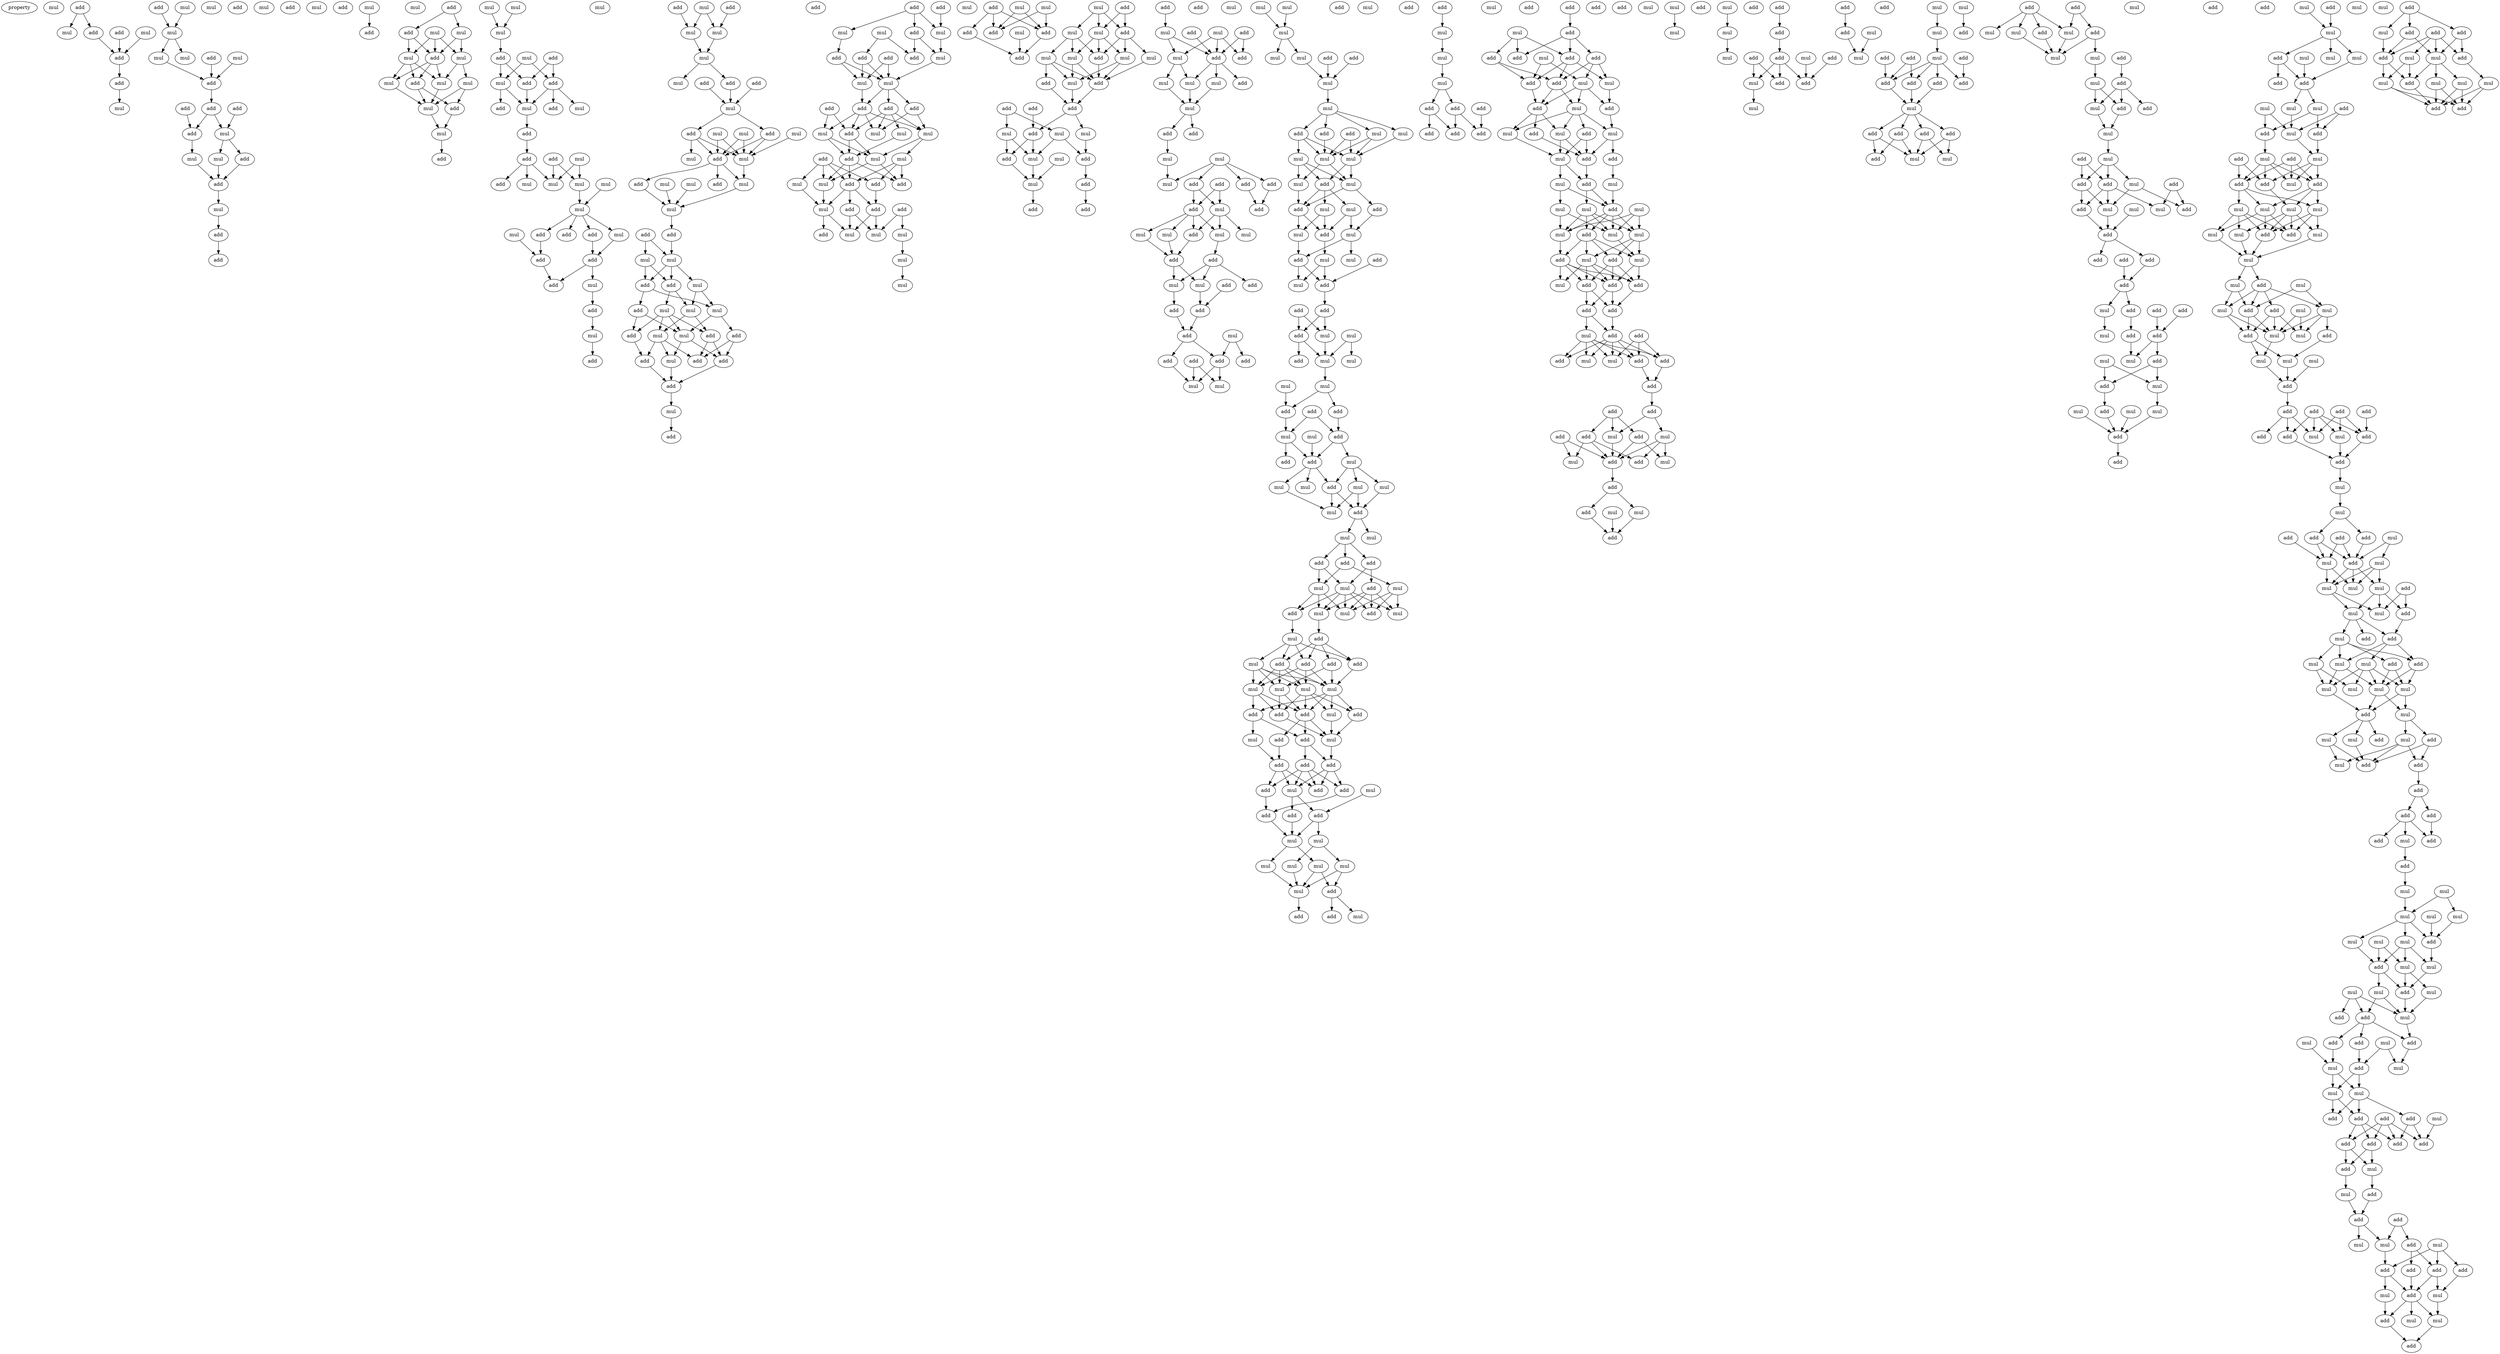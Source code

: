 digraph {
    node [fontcolor=black]
    property [mul=2,lf=1.6]
    0 [ label = mul ];
    1 [ label = add ];
    2 [ label = add ];
    3 [ label = mul ];
    4 [ label = mul ];
    5 [ label = add ];
    6 [ label = add ];
    7 [ label = add ];
    8 [ label = add ];
    9 [ label = mul ];
    10 [ label = mul ];
    11 [ label = add ];
    12 [ label = mul ];
    13 [ label = mul ];
    14 [ label = mul ];
    15 [ label = mul ];
    16 [ label = mul ];
    17 [ label = add ];
    18 [ label = mul ];
    19 [ label = add ];
    20 [ label = add ];
    21 [ label = add ];
    22 [ label = add ];
    23 [ label = add ];
    24 [ label = mul ];
    25 [ label = add ];
    26 [ label = mul ];
    27 [ label = mul ];
    28 [ label = add ];
    29 [ label = mul ];
    30 [ label = add ];
    31 [ label = add ];
    32 [ label = mul ];
    33 [ label = add ];
    34 [ label = mul ];
    35 [ label = add ];
    36 [ label = mul ];
    37 [ label = add ];
    38 [ label = add ];
    39 [ label = mul ];
    40 [ label = mul ];
    41 [ label = add ];
    42 [ label = add ];
    43 [ label = mul ];
    44 [ label = mul ];
    45 [ label = mul ];
    46 [ label = mul ];
    47 [ label = add ];
    48 [ label = mul ];
    49 [ label = add ];
    50 [ label = mul ];
    51 [ label = mul ];
    52 [ label = mul ];
    53 [ label = mul ];
    54 [ label = add ];
    55 [ label = mul ];
    56 [ label = mul ];
    57 [ label = mul ];
    58 [ label = add ];
    59 [ label = add ];
    60 [ label = add ];
    61 [ label = mul ];
    62 [ label = add ];
    63 [ label = add ];
    64 [ label = mul ];
    65 [ label = add ];
    66 [ label = mul ];
    67 [ label = add ];
    68 [ label = mul ];
    69 [ label = add ];
    70 [ label = add ];
    71 [ label = mul ];
    72 [ label = add ];
    73 [ label = mul ];
    74 [ label = mul ];
    75 [ label = mul ];
    76 [ label = mul ];
    77 [ label = mul ];
    78 [ label = add ];
    79 [ label = add ];
    80 [ label = mul ];
    81 [ label = add ];
    82 [ label = add ];
    83 [ label = add ];
    84 [ label = mul ];
    85 [ label = add ];
    86 [ label = add ];
    87 [ label = mul ];
    88 [ label = add ];
    89 [ label = mul ];
    90 [ label = add ];
    91 [ label = add ];
    92 [ label = mul ];
    93 [ label = mul ];
    94 [ label = add ];
    95 [ label = mul ];
    96 [ label = mul ];
    97 [ label = add ];
    98 [ label = add ];
    99 [ label = add ];
    100 [ label = mul ];
    101 [ label = mul ];
    102 [ label = add ];
    103 [ label = add ];
    104 [ label = mul ];
    105 [ label = mul ];
    106 [ label = mul ];
    107 [ label = add ];
    108 [ label = mul ];
    109 [ label = mul ];
    110 [ label = mul ];
    111 [ label = mul ];
    112 [ label = add ];
    113 [ label = add ];
    114 [ label = mul ];
    115 [ label = add ];
    116 [ label = add ];
    117 [ label = mul ];
    118 [ label = mul ];
    119 [ label = add ];
    120 [ label = add ];
    121 [ label = mul ];
    122 [ label = mul ];
    123 [ label = mul ];
    124 [ label = add ];
    125 [ label = mul ];
    126 [ label = add ];
    127 [ label = add ];
    128 [ label = mul ];
    129 [ label = mul ];
    130 [ label = add ];
    131 [ label = add ];
    132 [ label = add ];
    133 [ label = mul ];
    134 [ label = add ];
    135 [ label = add ];
    136 [ label = mul ];
    137 [ label = add ];
    138 [ label = add ];
    139 [ label = add ];
    140 [ label = mul ];
    141 [ label = add ];
    142 [ label = mul ];
    143 [ label = mul ];
    144 [ label = add ];
    145 [ label = add ];
    146 [ label = add ];
    147 [ label = add ];
    148 [ label = mul ];
    149 [ label = mul ];
    150 [ label = mul ];
    151 [ label = add ];
    152 [ label = add ];
    153 [ label = add ];
    154 [ label = add ];
    155 [ label = mul ];
    156 [ label = add ];
    157 [ label = mul ];
    158 [ label = mul ];
    159 [ label = mul ];
    160 [ label = add ];
    161 [ label = mul ];
    162 [ label = add ];
    163 [ label = mul ];
    164 [ label = add ];
    165 [ label = add ];
    166 [ label = add ];
    167 [ label = mul ];
    168 [ label = mul ];
    169 [ label = add ];
    170 [ label = mul ];
    171 [ label = add ];
    172 [ label = add ];
    173 [ label = add ];
    174 [ label = mul ];
    175 [ label = mul ];
    176 [ label = mul ];
    177 [ label = mul ];
    178 [ label = mul ];
    179 [ label = mul ];
    180 [ label = mul ];
    181 [ label = mul ];
    182 [ label = add ];
    183 [ label = add ];
    184 [ label = add ];
    185 [ label = add ];
    186 [ label = mul ];
    187 [ label = add ];
    188 [ label = add ];
    189 [ label = mul ];
    190 [ label = mul ];
    191 [ label = mul ];
    192 [ label = add ];
    193 [ label = add ];
    194 [ label = mul ];
    195 [ label = mul ];
    196 [ label = mul ];
    197 [ label = mul ];
    198 [ label = add ];
    199 [ label = add ];
    200 [ label = mul ];
    201 [ label = add ];
    202 [ label = add ];
    203 [ label = add ];
    204 [ label = mul ];
    205 [ label = mul ];
    206 [ label = add ];
    207 [ label = mul ];
    208 [ label = add ];
    209 [ label = mul ];
    210 [ label = add ];
    211 [ label = mul ];
    212 [ label = mul ];
    213 [ label = add ];
    214 [ label = add ];
    215 [ label = add ];
    216 [ label = add ];
    217 [ label = add ];
    218 [ label = add ];
    219 [ label = mul ];
    220 [ label = mul ];
    221 [ label = add ];
    222 [ label = mul ];
    223 [ label = add ];
    224 [ label = mul ];
    225 [ label = mul ];
    226 [ label = mul ];
    227 [ label = add ];
    228 [ label = mul ];
    229 [ label = add ];
    230 [ label = add ];
    231 [ label = mul ];
    232 [ label = mul ];
    233 [ label = add ];
    234 [ label = mul ];
    235 [ label = add ];
    236 [ label = add ];
    237 [ label = add ];
    238 [ label = add ];
    239 [ label = add ];
    240 [ label = mul ];
    241 [ label = mul ];
    242 [ label = mul ];
    243 [ label = mul ];
    244 [ label = mul ];
    245 [ label = add ];
    246 [ label = add ];
    247 [ label = add ];
    248 [ label = mul ];
    249 [ label = add ];
    250 [ label = mul ];
    251 [ label = add ];
    252 [ label = add ];
    253 [ label = add ];
    254 [ label = add ];
    255 [ label = add ];
    256 [ label = mul ];
    257 [ label = add ];
    258 [ label = add ];
    259 [ label = mul ];
    260 [ label = add ];
    261 [ label = add ];
    262 [ label = mul ];
    263 [ label = mul ];
    264 [ label = mul ];
    265 [ label = mul ];
    266 [ label = mul ];
    267 [ label = add ];
    268 [ label = add ];
    269 [ label = mul ];
    270 [ label = mul ];
    271 [ label = mul ];
    272 [ label = mul ];
    273 [ label = add ];
    274 [ label = mul ];
    275 [ label = add ];
    276 [ label = add ];
    277 [ label = mul ];
    278 [ label = add ];
    279 [ label = mul ];
    280 [ label = mul ];
    281 [ label = mul ];
    282 [ label = mul ];
    283 [ label = add ];
    284 [ label = mul ];
    285 [ label = add ];
    286 [ label = add ];
    287 [ label = mul ];
    288 [ label = mul ];
    289 [ label = mul ];
    290 [ label = mul ];
    291 [ label = add ];
    292 [ label = mul ];
    293 [ label = mul ];
    294 [ label = add ];
    295 [ label = add ];
    296 [ label = mul ];
    297 [ label = add ];
    298 [ label = add ];
    299 [ label = add ];
    300 [ label = mul ];
    301 [ label = mul ];
    302 [ label = add ];
    303 [ label = mul ];
    304 [ label = mul ];
    305 [ label = mul ];
    306 [ label = add ];
    307 [ label = mul ];
    308 [ label = mul ];
    309 [ label = add ];
    310 [ label = add ];
    311 [ label = add ];
    312 [ label = mul ];
    313 [ label = add ];
    314 [ label = mul ];
    315 [ label = add ];
    316 [ label = add ];
    317 [ label = mul ];
    318 [ label = mul ];
    319 [ label = mul ];
    320 [ label = mul ];
    321 [ label = add ];
    322 [ label = mul ];
    323 [ label = mul ];
    324 [ label = add ];
    325 [ label = mul ];
    326 [ label = mul ];
    327 [ label = add ];
    328 [ label = add ];
    329 [ label = add ];
    330 [ label = mul ];
    331 [ label = mul ];
    332 [ label = add ];
    333 [ label = mul ];
    334 [ label = add ];
    335 [ label = mul ];
    336 [ label = mul ];
    337 [ label = mul ];
    338 [ label = add ];
    339 [ label = add ];
    340 [ label = mul ];
    341 [ label = add ];
    342 [ label = add ];
    343 [ label = mul ];
    344 [ label = add ];
    345 [ label = add ];
    346 [ label = mul ];
    347 [ label = mul ];
    348 [ label = mul ];
    349 [ label = mul ];
    350 [ label = add ];
    351 [ label = add ];
    352 [ label = add ];
    353 [ label = mul ];
    354 [ label = add ];
    355 [ label = add ];
    356 [ label = add ];
    357 [ label = mul ];
    358 [ label = mul ];
    359 [ label = add ];
    360 [ label = add ];
    361 [ label = add ];
    362 [ label = mul ];
    363 [ label = add ];
    364 [ label = mul ];
    365 [ label = add ];
    366 [ label = add ];
    367 [ label = add ];
    368 [ label = add ];
    369 [ label = add ];
    370 [ label = mul ];
    371 [ label = mul ];
    372 [ label = mul ];
    373 [ label = mul ];
    374 [ label = add ];
    375 [ label = mul ];
    376 [ label = mul ];
    377 [ label = mul ];
    378 [ label = add ];
    379 [ label = add ];
    380 [ label = add ];
    381 [ label = mul ];
    382 [ label = add ];
    383 [ label = mul ];
    384 [ label = mul ];
    385 [ label = add ];
    386 [ label = mul ];
    387 [ label = mul ];
    388 [ label = add ];
    389 [ label = add ];
    390 [ label = add ];
    391 [ label = add ];
    392 [ label = add ];
    393 [ label = add ];
    394 [ label = add ];
    395 [ label = mul ];
    396 [ label = add ];
    397 [ label = mul ];
    398 [ label = add ];
    399 [ label = add ];
    400 [ label = add ];
    401 [ label = add ];
    402 [ label = mul ];
    403 [ label = add ];
    404 [ label = add ];
    405 [ label = mul ];
    406 [ label = add ];
    407 [ label = add ];
    408 [ label = mul ];
    409 [ label = add ];
    410 [ label = mul ];
    411 [ label = mul ];
    412 [ label = mul ];
    413 [ label = add ];
    414 [ label = mul ];
    415 [ label = add ];
    416 [ label = add ];
    417 [ label = add ];
    418 [ label = mul ];
    419 [ label = mul ];
    420 [ label = mul ];
    421 [ label = mul ];
    422 [ label = mul ];
    423 [ label = add ];
    424 [ label = mul ];
    425 [ label = mul ];
    426 [ label = add ];
    427 [ label = mul ];
    428 [ label = add ];
    429 [ label = mul ];
    430 [ label = add ];
    431 [ label = mul ];
    432 [ label = add ];
    433 [ label = mul ];
    434 [ label = add ];
    435 [ label = add ];
    436 [ label = add ];
    437 [ label = add ];
    438 [ label = mul ];
    439 [ label = add ];
    440 [ label = add ];
    441 [ label = add ];
    442 [ label = add ];
    443 [ label = add ];
    444 [ label = mul ];
    445 [ label = mul ];
    446 [ label = add ];
    447 [ label = add ];
    448 [ label = add ];
    449 [ label = add ];
    450 [ label = add ];
    451 [ label = mul ];
    452 [ label = mul ];
    453 [ label = add ];
    454 [ label = add ];
    455 [ label = mul ];
    456 [ label = add ];
    457 [ label = mul ];
    458 [ label = add ];
    459 [ label = add ];
    460 [ label = add ];
    461 [ label = add ];
    462 [ label = mul ];
    463 [ label = mul ];
    464 [ label = mul ];
    465 [ label = add ];
    466 [ label = mul ];
    467 [ label = add ];
    468 [ label = mul ];
    469 [ label = mul ];
    470 [ label = mul ];
    471 [ label = add ];
    472 [ label = add ];
    473 [ label = mul ];
    474 [ label = add ];
    475 [ label = mul ];
    476 [ label = add ];
    477 [ label = add ];
    478 [ label = add ];
    479 [ label = add ];
    480 [ label = add ];
    481 [ label = mul ];
    482 [ label = mul ];
    483 [ label = add ];
    484 [ label = add ];
    485 [ label = mul ];
    486 [ label = add ];
    487 [ label = mul ];
    488 [ label = mul ];
    489 [ label = mul ];
    490 [ label = add ];
    491 [ label = mul ];
    492 [ label = add ];
    493 [ label = add ];
    494 [ label = add ];
    495 [ label = add ];
    496 [ label = add ];
    497 [ label = add ];
    498 [ label = mul ];
    499 [ label = add ];
    500 [ label = add ];
    501 [ label = add ];
    502 [ label = add ];
    503 [ label = add ];
    504 [ label = mul ];
    505 [ label = mul ];
    506 [ label = mul ];
    507 [ label = add ];
    508 [ label = add ];
    509 [ label = mul ];
    510 [ label = add ];
    511 [ label = mul ];
    512 [ label = add ];
    513 [ label = mul ];
    514 [ label = add ];
    515 [ label = mul ];
    516 [ label = mul ];
    517 [ label = add ];
    518 [ label = mul ];
    519 [ label = mul ];
    520 [ label = add ];
    521 [ label = mul ];
    522 [ label = add ];
    523 [ label = add ];
    524 [ label = add ];
    525 [ label = mul ];
    526 [ label = add ];
    527 [ label = mul ];
    528 [ label = add ];
    529 [ label = mul ];
    530 [ label = add ];
    531 [ label = add ];
    532 [ label = mul ];
    533 [ label = mul ];
    534 [ label = add ];
    535 [ label = add ];
    536 [ label = mul ];
    537 [ label = add ];
    538 [ label = add ];
    539 [ label = add ];
    540 [ label = add ];
    541 [ label = add ];
    542 [ label = add ];
    543 [ label = add ];
    544 [ label = mul ];
    545 [ label = add ];
    546 [ label = add ];
    547 [ label = add ];
    548 [ label = mul ];
    549 [ label = mul ];
    550 [ label = add ];
    551 [ label = mul ];
    552 [ label = add ];
    553 [ label = mul ];
    554 [ label = mul ];
    555 [ label = add ];
    556 [ label = mul ];
    557 [ label = mul ];
    558 [ label = add ];
    559 [ label = add ];
    560 [ label = add ];
    561 [ label = mul ];
    562 [ label = add ];
    563 [ label = mul ];
    564 [ label = mul ];
    565 [ label = mul ];
    566 [ label = mul ];
    567 [ label = add ];
    568 [ label = add ];
    569 [ label = add ];
    570 [ label = mul ];
    571 [ label = mul ];
    572 [ label = add ];
    573 [ label = mul ];
    574 [ label = add ];
    575 [ label = mul ];
    576 [ label = add ];
    577 [ label = mul ];
    578 [ label = add ];
    579 [ label = mul ];
    580 [ label = add ];
    581 [ label = add ];
    582 [ label = add ];
    583 [ label = mul ];
    584 [ label = add ];
    585 [ label = mul ];
    586 [ label = mul ];
    587 [ label = mul ];
    588 [ label = mul ];
    589 [ label = mul ];
    590 [ label = add ];
    591 [ label = add ];
    592 [ label = mul ];
    593 [ label = mul ];
    594 [ label = mul ];
    595 [ label = mul ];
    596 [ label = mul ];
    597 [ label = add ];
    598 [ label = mul ];
    599 [ label = add ];
    600 [ label = mul ];
    601 [ label = add ];
    602 [ label = mul ];
    603 [ label = add ];
    604 [ label = add ];
    605 [ label = mul ];
    606 [ label = mul ];
    607 [ label = mul ];
    608 [ label = mul ];
    609 [ label = mul ];
    610 [ label = add ];
    611 [ label = add ];
    612 [ label = add ];
    613 [ label = add ];
    614 [ label = add ];
    615 [ label = add ];
    616 [ label = mul ];
    617 [ label = add ];
    618 [ label = add ];
    619 [ label = mul ];
    620 [ label = add ];
    621 [ label = mul ];
    622 [ label = mul ];
    623 [ label = mul ];
    624 [ label = add ];
    625 [ label = add ];
    626 [ label = add ];
    627 [ label = mul ];
    628 [ label = add ];
    629 [ label = mul ];
    630 [ label = mul ];
    631 [ label = add ];
    632 [ label = mul ];
    633 [ label = add ];
    634 [ label = mul ];
    635 [ label = mul ];
    636 [ label = mul ];
    637 [ label = mul ];
    638 [ label = add ];
    639 [ label = mul ];
    640 [ label = add ];
    641 [ label = add ];
    642 [ label = add ];
    643 [ label = mul ];
    644 [ label = mul ];
    645 [ label = mul ];
    646 [ label = add ];
    647 [ label = mul ];
    648 [ label = mul ];
    649 [ label = mul ];
    650 [ label = mul ];
    651 [ label = add ];
    652 [ label = mul ];
    653 [ label = mul ];
    654 [ label = mul ];
    655 [ label = mul ];
    656 [ label = add ];
    657 [ label = add ];
    658 [ label = add ];
    659 [ label = add ];
    660 [ label = mul ];
    661 [ label = add ];
    662 [ label = add ];
    663 [ label = add ];
    664 [ label = add ];
    665 [ label = add ];
    666 [ label = mul ];
    667 [ label = add ];
    668 [ label = mul ];
    669 [ label = mul ];
    670 [ label = mul ];
    671 [ label = mul ];
    672 [ label = mul ];
    673 [ label = add ];
    674 [ label = mul ];
    675 [ label = mul ];
    676 [ label = mul ];
    677 [ label = mul ];
    678 [ label = add ];
    679 [ label = mul ];
    680 [ label = mul ];
    681 [ label = mul ];
    682 [ label = mul ];
    683 [ label = add ];
    684 [ label = mul ];
    685 [ label = add ];
    686 [ label = add ];
    687 [ label = add ];
    688 [ label = mul ];
    689 [ label = add ];
    690 [ label = add ];
    691 [ label = mul ];
    692 [ label = mul ];
    693 [ label = add ];
    694 [ label = mul ];
    695 [ label = mul ];
    696 [ label = mul ];
    697 [ label = add ];
    698 [ label = add ];
    699 [ label = mul ];
    700 [ label = add ];
    701 [ label = add ];
    702 [ label = add ];
    703 [ label = add ];
    704 [ label = add ];
    705 [ label = add ];
    706 [ label = mul ];
    707 [ label = add ];
    708 [ label = mul ];
    709 [ label = add ];
    710 [ label = mul ];
    711 [ label = add ];
    712 [ label = add ];
    713 [ label = mul ];
    714 [ label = mul ];
    715 [ label = mul ];
    716 [ label = add ];
    717 [ label = add ];
    718 [ label = add ];
    719 [ label = add ];
    720 [ label = add ];
    721 [ label = mul ];
    722 [ label = add ];
    723 [ label = mul ];
    724 [ label = mul ];
    725 [ label = mul ];
    726 [ label = add ];
    727 [ label = add ];
    728 [ label = add ];
    729 [ label = add ];
    730 [ label = add ];
    731 [ label = mul ];
    732 [ label = add ];
    733 [ label = add ];
    734 [ label = mul ];
    735 [ label = add ];
    736 [ label = mul ];
    737 [ label = mul ];
    738 [ label = add ];
    739 [ label = mul ];
    740 [ label = mul ];
    741 [ label = mul ];
    742 [ label = add ];
    743 [ label = add ];
    1 -> 4 [ name = 0 ];
    1 -> 5 [ name = 1 ];
    2 -> 6 [ name = 2 ];
    3 -> 6 [ name = 3 ];
    5 -> 6 [ name = 4 ];
    6 -> 7 [ name = 5 ];
    7 -> 12 [ name = 6 ];
    8 -> 13 [ name = 7 ];
    9 -> 13 [ name = 8 ];
    13 -> 14 [ name = 9 ];
    13 -> 16 [ name = 10 ];
    14 -> 19 [ name = 11 ];
    17 -> 19 [ name = 12 ];
    18 -> 19 [ name = 13 ];
    19 -> 23 [ name = 14 ];
    20 -> 26 [ name = 15 ];
    22 -> 25 [ name = 16 ];
    23 -> 25 [ name = 17 ];
    23 -> 26 [ name = 18 ];
    25 -> 29 [ name = 19 ];
    26 -> 27 [ name = 20 ];
    26 -> 28 [ name = 21 ];
    27 -> 31 [ name = 22 ];
    28 -> 31 [ name = 23 ];
    29 -> 31 [ name = 24 ];
    31 -> 32 [ name = 25 ];
    32 -> 33 [ name = 26 ];
    33 -> 35 [ name = 27 ];
    34 -> 37 [ name = 28 ];
    38 -> 40 [ name = 29 ];
    38 -> 41 [ name = 30 ];
    39 -> 42 [ name = 31 ];
    39 -> 43 [ name = 32 ];
    39 -> 44 [ name = 33 ];
    40 -> 42 [ name = 34 ];
    40 -> 43 [ name = 35 ];
    41 -> 42 [ name = 36 ];
    41 -> 44 [ name = 37 ];
    42 -> 46 [ name = 38 ];
    42 -> 47 [ name = 39 ];
    42 -> 48 [ name = 40 ];
    43 -> 45 [ name = 41 ];
    43 -> 48 [ name = 42 ];
    44 -> 46 [ name = 43 ];
    44 -> 47 [ name = 44 ];
    44 -> 48 [ name = 45 ];
    45 -> 49 [ name = 46 ];
    45 -> 50 [ name = 47 ];
    46 -> 50 [ name = 48 ];
    47 -> 49 [ name = 49 ];
    47 -> 50 [ name = 50 ];
    48 -> 50 [ name = 51 ];
    49 -> 51 [ name = 52 ];
    50 -> 51 [ name = 53 ];
    51 -> 54 [ name = 54 ];
    52 -> 56 [ name = 55 ];
    55 -> 56 [ name = 56 ];
    56 -> 59 [ name = 57 ];
    57 -> 61 [ name = 58 ];
    57 -> 62 [ name = 59 ];
    58 -> 60 [ name = 60 ];
    58 -> 62 [ name = 61 ];
    59 -> 60 [ name = 62 ];
    59 -> 61 [ name = 63 ];
    60 -> 64 [ name = 64 ];
    61 -> 64 [ name = 65 ];
    61 -> 65 [ name = 66 ];
    62 -> 63 [ name = 67 ];
    62 -> 64 [ name = 68 ];
    62 -> 66 [ name = 69 ];
    64 -> 67 [ name = 70 ];
    67 -> 69 [ name = 71 ];
    68 -> 73 [ name = 72 ];
    68 -> 74 [ name = 73 ];
    69 -> 72 [ name = 74 ];
    69 -> 73 [ name = 75 ];
    69 -> 75 [ name = 76 ];
    70 -> 73 [ name = 77 ];
    70 -> 74 [ name = 78 ];
    71 -> 76 [ name = 79 ];
    74 -> 76 [ name = 80 ];
    76 -> 78 [ name = 81 ];
    76 -> 79 [ name = 82 ];
    76 -> 80 [ name = 83 ];
    76 -> 81 [ name = 84 ];
    77 -> 83 [ name = 85 ];
    79 -> 82 [ name = 86 ];
    80 -> 82 [ name = 87 ];
    81 -> 83 [ name = 88 ];
    82 -> 84 [ name = 89 ];
    82 -> 85 [ name = 90 ];
    83 -> 85 [ name = 91 ];
    84 -> 86 [ name = 92 ];
    86 -> 87 [ name = 93 ];
    87 -> 94 [ name = 94 ];
    88 -> 92 [ name = 95 ];
    89 -> 92 [ name = 96 ];
    89 -> 93 [ name = 97 ];
    91 -> 93 [ name = 98 ];
    92 -> 95 [ name = 99 ];
    93 -> 95 [ name = 100 ];
    95 -> 96 [ name = 101 ];
    95 -> 99 [ name = 102 ];
    97 -> 100 [ name = 103 ];
    98 -> 100 [ name = 104 ];
    99 -> 100 [ name = 105 ];
    100 -> 102 [ name = 106 ];
    100 -> 103 [ name = 107 ];
    101 -> 108 [ name = 108 ];
    102 -> 107 [ name = 109 ];
    102 -> 108 [ name = 110 ];
    103 -> 106 [ name = 111 ];
    103 -> 107 [ name = 112 ];
    103 -> 108 [ name = 113 ];
    104 -> 107 [ name = 114 ];
    104 -> 108 [ name = 115 ];
    105 -> 107 [ name = 116 ];
    105 -> 108 [ name = 117 ];
    107 -> 110 [ name = 118 ];
    107 -> 112 [ name = 119 ];
    107 -> 113 [ name = 120 ];
    108 -> 110 [ name = 121 ];
    109 -> 114 [ name = 122 ];
    110 -> 114 [ name = 123 ];
    111 -> 114 [ name = 124 ];
    113 -> 114 [ name = 125 ];
    114 -> 115 [ name = 126 ];
    115 -> 118 [ name = 127 ];
    116 -> 117 [ name = 128 ];
    116 -> 118 [ name = 129 ];
    117 -> 119 [ name = 130 ];
    117 -> 120 [ name = 131 ];
    118 -> 119 [ name = 132 ];
    118 -> 120 [ name = 133 ];
    118 -> 121 [ name = 134 ];
    119 -> 122 [ name = 135 ];
    119 -> 123 [ name = 136 ];
    120 -> 124 [ name = 137 ];
    120 -> 125 [ name = 138 ];
    121 -> 123 [ name = 139 ];
    121 -> 125 [ name = 140 ];
    122 -> 127 [ name = 141 ];
    122 -> 128 [ name = 142 ];
    122 -> 129 [ name = 143 ];
    122 -> 130 [ name = 144 ];
    123 -> 128 [ name = 145 ];
    123 -> 130 [ name = 146 ];
    124 -> 127 [ name = 147 ];
    124 -> 129 [ name = 148 ];
    125 -> 126 [ name = 149 ];
    125 -> 129 [ name = 150 ];
    126 -> 132 [ name = 151 ];
    126 -> 134 [ name = 152 ];
    127 -> 131 [ name = 153 ];
    128 -> 131 [ name = 154 ];
    128 -> 133 [ name = 155 ];
    128 -> 134 [ name = 156 ];
    129 -> 132 [ name = 157 ];
    129 -> 133 [ name = 158 ];
    130 -> 132 [ name = 159 ];
    130 -> 134 [ name = 160 ];
    131 -> 135 [ name = 161 ];
    132 -> 135 [ name = 162 ];
    133 -> 135 [ name = 163 ];
    135 -> 136 [ name = 164 ];
    136 -> 138 [ name = 165 ];
    137 -> 142 [ name = 166 ];
    139 -> 140 [ name = 167 ];
    139 -> 141 [ name = 168 ];
    139 -> 142 [ name = 169 ];
    140 -> 144 [ name = 170 ];
    141 -> 146 [ name = 171 ];
    141 -> 148 [ name = 172 ];
    142 -> 148 [ name = 173 ];
    143 -> 145 [ name = 174 ];
    143 -> 146 [ name = 175 ];
    144 -> 149 [ name = 176 ];
    144 -> 150 [ name = 177 ];
    145 -> 149 [ name = 178 ];
    145 -> 150 [ name = 179 ];
    147 -> 149 [ name = 180 ];
    147 -> 150 [ name = 181 ];
    148 -> 150 [ name = 182 ];
    149 -> 153 [ name = 183 ];
    150 -> 151 [ name = 184 ];
    150 -> 153 [ name = 185 ];
    150 -> 154 [ name = 186 ];
    151 -> 158 [ name = 187 ];
    151 -> 159 [ name = 188 ];
    152 -> 156 [ name = 189 ];
    152 -> 157 [ name = 190 ];
    153 -> 156 [ name = 191 ];
    153 -> 157 [ name = 192 ];
    153 -> 158 [ name = 193 ];
    153 -> 159 [ name = 194 ];
    154 -> 155 [ name = 195 ];
    154 -> 156 [ name = 196 ];
    154 -> 158 [ name = 197 ];
    154 -> 159 [ name = 198 ];
    155 -> 162 [ name = 199 ];
    156 -> 162 [ name = 200 ];
    156 -> 163 [ name = 201 ];
    157 -> 162 [ name = 202 ];
    157 -> 163 [ name = 203 ];
    158 -> 161 [ name = 204 ];
    158 -> 163 [ name = 205 ];
    160 -> 164 [ name = 206 ];
    160 -> 165 [ name = 207 ];
    160 -> 167 [ name = 208 ];
    160 -> 168 [ name = 209 ];
    161 -> 164 [ name = 210 ];
    161 -> 165 [ name = 211 ];
    161 -> 166 [ name = 212 ];
    162 -> 165 [ name = 213 ];
    162 -> 166 [ name = 214 ];
    162 -> 168 [ name = 215 ];
    163 -> 166 [ name = 216 ];
    163 -> 168 [ name = 217 ];
    164 -> 171 [ name = 218 ];
    165 -> 169 [ name = 219 ];
    165 -> 170 [ name = 220 ];
    165 -> 171 [ name = 221 ];
    167 -> 170 [ name = 222 ];
    168 -> 170 [ name = 223 ];
    169 -> 174 [ name = 224 ];
    169 -> 176 [ name = 225 ];
    170 -> 173 [ name = 226 ];
    170 -> 174 [ name = 227 ];
    171 -> 174 [ name = 228 ];
    171 -> 176 [ name = 229 ];
    172 -> 175 [ name = 230 ];
    172 -> 176 [ name = 231 ];
    175 -> 177 [ name = 232 ];
    177 -> 178 [ name = 233 ];
    180 -> 183 [ name = 234 ];
    180 -> 185 [ name = 235 ];
    181 -> 183 [ name = 236 ];
    181 -> 185 [ name = 237 ];
    182 -> 183 [ name = 238 ];
    182 -> 184 [ name = 239 ];
    182 -> 185 [ name = 240 ];
    183 -> 187 [ name = 241 ];
    184 -> 187 [ name = 242 ];
    186 -> 187 [ name = 243 ];
    188 -> 191 [ name = 244 ];
    188 -> 192 [ name = 245 ];
    189 -> 190 [ name = 246 ];
    189 -> 191 [ name = 247 ];
    189 -> 192 [ name = 248 ];
    190 -> 193 [ name = 249 ];
    190 -> 196 [ name = 250 ];
    190 -> 197 [ name = 251 ];
    191 -> 193 [ name = 252 ];
    191 -> 194 [ name = 253 ];
    191 -> 196 [ name = 254 ];
    192 -> 193 [ name = 255 ];
    192 -> 194 [ name = 256 ];
    192 -> 195 [ name = 257 ];
    193 -> 199 [ name = 258 ];
    194 -> 199 [ name = 259 ];
    194 -> 200 [ name = 260 ];
    195 -> 199 [ name = 261 ];
    196 -> 199 [ name = 262 ];
    196 -> 200 [ name = 263 ];
    197 -> 198 [ name = 264 ];
    197 -> 199 [ name = 265 ];
    197 -> 200 [ name = 266 ];
    198 -> 203 [ name = 267 ];
    199 -> 203 [ name = 268 ];
    200 -> 203 [ name = 269 ];
    201 -> 204 [ name = 270 ];
    201 -> 205 [ name = 271 ];
    202 -> 206 [ name = 272 ];
    203 -> 206 [ name = 273 ];
    203 -> 207 [ name = 274 ];
    204 -> 208 [ name = 275 ];
    204 -> 209 [ name = 276 ];
    205 -> 209 [ name = 277 ];
    205 -> 210 [ name = 278 ];
    206 -> 209 [ name = 279 ];
    206 -> 210 [ name = 280 ];
    207 -> 208 [ name = 281 ];
    208 -> 213 [ name = 282 ];
    209 -> 212 [ name = 283 ];
    210 -> 212 [ name = 284 ];
    211 -> 212 [ name = 285 ];
    212 -> 215 [ name = 286 ];
    213 -> 214 [ name = 287 ];
    216 -> 219 [ name = 288 ];
    217 -> 221 [ name = 289 ];
    218 -> 221 [ name = 290 ];
    218 -> 223 [ name = 291 ];
    219 -> 221 [ name = 292 ];
    219 -> 222 [ name = 293 ];
    220 -> 221 [ name = 294 ];
    220 -> 222 [ name = 295 ];
    220 -> 223 [ name = 296 ];
    221 -> 225 [ name = 297 ];
    221 -> 226 [ name = 298 ];
    221 -> 227 [ name = 299 ];
    222 -> 224 [ name = 300 ];
    222 -> 226 [ name = 301 ];
    224 -> 228 [ name = 302 ];
    225 -> 228 [ name = 303 ];
    226 -> 228 [ name = 304 ];
    228 -> 229 [ name = 305 ];
    228 -> 230 [ name = 306 ];
    229 -> 232 [ name = 307 ];
    231 -> 233 [ name = 308 ];
    231 -> 234 [ name = 309 ];
    231 -> 235 [ name = 310 ];
    231 -> 237 [ name = 311 ];
    232 -> 234 [ name = 312 ];
    233 -> 239 [ name = 313 ];
    233 -> 240 [ name = 314 ];
    235 -> 238 [ name = 315 ];
    236 -> 239 [ name = 316 ];
    236 -> 240 [ name = 317 ];
    237 -> 238 [ name = 318 ];
    239 -> 241 [ name = 319 ];
    239 -> 243 [ name = 320 ];
    239 -> 244 [ name = 321 ];
    239 -> 245 [ name = 322 ];
    240 -> 241 [ name = 323 ];
    240 -> 242 [ name = 324 ];
    240 -> 245 [ name = 325 ];
    241 -> 247 [ name = 326 ];
    243 -> 246 [ name = 327 ];
    244 -> 246 [ name = 328 ];
    245 -> 246 [ name = 329 ];
    246 -> 248 [ name = 330 ];
    246 -> 250 [ name = 331 ];
    247 -> 248 [ name = 332 ];
    247 -> 250 [ name = 333 ];
    247 -> 252 [ name = 334 ];
    248 -> 253 [ name = 335 ];
    250 -> 254 [ name = 336 ];
    251 -> 254 [ name = 337 ];
    253 -> 255 [ name = 338 ];
    254 -> 255 [ name = 339 ];
    255 -> 257 [ name = 340 ];
    255 -> 260 [ name = 341 ];
    256 -> 260 [ name = 342 ];
    256 -> 261 [ name = 343 ];
    257 -> 263 [ name = 344 ];
    258 -> 262 [ name = 345 ];
    258 -> 263 [ name = 346 ];
    260 -> 262 [ name = 347 ];
    260 -> 263 [ name = 348 ];
    264 -> 266 [ name = 349 ];
    265 -> 266 [ name = 350 ];
    266 -> 269 [ name = 351 ];
    266 -> 270 [ name = 352 ];
    267 -> 271 [ name = 353 ];
    268 -> 271 [ name = 354 ];
    270 -> 271 [ name = 355 ];
    271 -> 272 [ name = 356 ];
    272 -> 274 [ name = 357 ];
    272 -> 275 [ name = 358 ];
    272 -> 276 [ name = 359 ];
    272 -> 277 [ name = 360 ];
    274 -> 279 [ name = 361 ];
    274 -> 280 [ name = 362 ];
    275 -> 279 [ name = 363 ];
    275 -> 280 [ name = 364 ];
    275 -> 281 [ name = 365 ];
    276 -> 279 [ name = 366 ];
    277 -> 280 [ name = 367 ];
    278 -> 279 [ name = 368 ];
    278 -> 280 [ name = 369 ];
    279 -> 282 [ name = 370 ];
    279 -> 284 [ name = 371 ];
    280 -> 283 [ name = 372 ];
    280 -> 284 [ name = 373 ];
    281 -> 282 [ name = 374 ];
    281 -> 283 [ name = 375 ];
    281 -> 284 [ name = 376 ];
    282 -> 286 [ name = 377 ];
    283 -> 286 [ name = 378 ];
    283 -> 287 [ name = 379 ];
    283 -> 288 [ name = 380 ];
    284 -> 285 [ name = 381 ];
    284 -> 286 [ name = 382 ];
    285 -> 290 [ name = 383 ];
    286 -> 289 [ name = 384 ];
    286 -> 291 [ name = 385 ];
    287 -> 289 [ name = 386 ];
    287 -> 291 [ name = 387 ];
    288 -> 290 [ name = 388 ];
    288 -> 291 [ name = 389 ];
    289 -> 295 [ name = 390 ];
    290 -> 293 [ name = 391 ];
    290 -> 295 [ name = 392 ];
    291 -> 292 [ name = 393 ];
    292 -> 296 [ name = 394 ];
    292 -> 297 [ name = 395 ];
    294 -> 297 [ name = 396 ];
    295 -> 296 [ name = 397 ];
    295 -> 297 [ name = 398 ];
    297 -> 298 [ name = 399 ];
    298 -> 301 [ name = 400 ];
    298 -> 302 [ name = 401 ];
    299 -> 301 [ name = 402 ];
    299 -> 302 [ name = 403 ];
    301 -> 304 [ name = 404 ];
    302 -> 304 [ name = 405 ];
    302 -> 306 [ name = 406 ];
    303 -> 304 [ name = 407 ];
    303 -> 305 [ name = 408 ];
    304 -> 307 [ name = 409 ];
    307 -> 309 [ name = 410 ];
    307 -> 311 [ name = 411 ];
    308 -> 309 [ name = 412 ];
    309 -> 312 [ name = 413 ];
    310 -> 312 [ name = 414 ];
    310 -> 313 [ name = 415 ];
    311 -> 313 [ name = 416 ];
    312 -> 315 [ name = 417 ];
    312 -> 316 [ name = 418 ];
    313 -> 315 [ name = 419 ];
    313 -> 317 [ name = 420 ];
    314 -> 315 [ name = 421 ];
    315 -> 319 [ name = 422 ];
    315 -> 320 [ name = 423 ];
    315 -> 321 [ name = 424 ];
    317 -> 318 [ name = 425 ];
    317 -> 321 [ name = 426 ];
    317 -> 322 [ name = 427 ];
    318 -> 324 [ name = 428 ];
    319 -> 323 [ name = 429 ];
    321 -> 323 [ name = 430 ];
    321 -> 324 [ name = 431 ];
    322 -> 323 [ name = 432 ];
    322 -> 324 [ name = 433 ];
    324 -> 325 [ name = 434 ];
    324 -> 326 [ name = 435 ];
    325 -> 327 [ name = 436 ];
    325 -> 328 [ name = 437 ];
    325 -> 329 [ name = 438 ];
    327 -> 331 [ name = 439 ];
    327 -> 333 [ name = 440 ];
    328 -> 330 [ name = 441 ];
    328 -> 333 [ name = 442 ];
    329 -> 331 [ name = 443 ];
    329 -> 332 [ name = 444 ];
    330 -> 336 [ name = 445 ];
    330 -> 337 [ name = 446 ];
    330 -> 338 [ name = 447 ];
    331 -> 334 [ name = 448 ];
    331 -> 335 [ name = 449 ];
    331 -> 336 [ name = 450 ];
    331 -> 337 [ name = 451 ];
    331 -> 338 [ name = 452 ];
    332 -> 335 [ name = 453 ];
    332 -> 336 [ name = 454 ];
    332 -> 337 [ name = 455 ];
    332 -> 338 [ name = 456 ];
    333 -> 334 [ name = 457 ];
    333 -> 335 [ name = 458 ];
    333 -> 337 [ name = 459 ];
    334 -> 340 [ name = 460 ];
    335 -> 339 [ name = 461 ];
    339 -> 341 [ name = 462 ];
    339 -> 342 [ name = 463 ];
    339 -> 344 [ name = 464 ];
    339 -> 345 [ name = 465 ];
    340 -> 341 [ name = 466 ];
    340 -> 342 [ name = 467 ];
    340 -> 343 [ name = 468 ];
    340 -> 344 [ name = 469 ];
    341 -> 346 [ name = 470 ];
    341 -> 347 [ name = 471 ];
    341 -> 348 [ name = 472 ];
    341 -> 349 [ name = 473 ];
    342 -> 346 [ name = 474 ];
    342 -> 347 [ name = 475 ];
    342 -> 348 [ name = 476 ];
    343 -> 346 [ name = 477 ];
    343 -> 347 [ name = 478 ];
    343 -> 348 [ name = 479 ];
    343 -> 349 [ name = 480 ];
    344 -> 347 [ name = 481 ];
    345 -> 347 [ name = 482 ];
    345 -> 349 [ name = 483 ];
    346 -> 350 [ name = 484 ];
    346 -> 351 [ name = 485 ];
    346 -> 353 [ name = 486 ];
    346 -> 354 [ name = 487 ];
    347 -> 350 [ name = 488 ];
    347 -> 352 [ name = 489 ];
    347 -> 353 [ name = 490 ];
    347 -> 354 [ name = 491 ];
    348 -> 350 [ name = 492 ];
    348 -> 351 [ name = 493 ];
    348 -> 352 [ name = 494 ];
    349 -> 350 [ name = 495 ];
    349 -> 351 [ name = 496 ];
    350 -> 355 [ name = 497 ];
    350 -> 356 [ name = 498 ];
    350 -> 358 [ name = 499 ];
    351 -> 358 [ name = 500 ];
    352 -> 356 [ name = 501 ];
    352 -> 357 [ name = 502 ];
    353 -> 358 [ name = 503 ];
    354 -> 358 [ name = 504 ];
    355 -> 359 [ name = 505 ];
    356 -> 360 [ name = 506 ];
    356 -> 361 [ name = 507 ];
    357 -> 359 [ name = 508 ];
    358 -> 361 [ name = 509 ];
    359 -> 362 [ name = 510 ];
    359 -> 363 [ name = 511 ];
    359 -> 366 [ name = 512 ];
    360 -> 362 [ name = 513 ];
    360 -> 363 [ name = 514 ];
    360 -> 365 [ name = 515 ];
    360 -> 366 [ name = 516 ];
    361 -> 362 [ name = 517 ];
    361 -> 363 [ name = 518 ];
    361 -> 365 [ name = 519 ];
    362 -> 368 [ name = 520 ];
    362 -> 369 [ name = 521 ];
    364 -> 369 [ name = 522 ];
    365 -> 367 [ name = 523 ];
    366 -> 367 [ name = 524 ];
    367 -> 371 [ name = 525 ];
    368 -> 371 [ name = 526 ];
    369 -> 370 [ name = 527 ];
    369 -> 371 [ name = 528 ];
    370 -> 373 [ name = 529 ];
    370 -> 376 [ name = 530 ];
    371 -> 372 [ name = 531 ];
    371 -> 375 [ name = 532 ];
    372 -> 377 [ name = 533 ];
    373 -> 377 [ name = 534 ];
    375 -> 377 [ name = 535 ];
    375 -> 378 [ name = 536 ];
    376 -> 377 [ name = 537 ];
    376 -> 378 [ name = 538 ];
    377 -> 382 [ name = 539 ];
    378 -> 380 [ name = 540 ];
    378 -> 381 [ name = 541 ];
    379 -> 383 [ name = 542 ];
    383 -> 386 [ name = 543 ];
    386 -> 387 [ name = 544 ];
    387 -> 388 [ name = 545 ];
    387 -> 389 [ name = 546 ];
    388 -> 391 [ name = 547 ];
    388 -> 393 [ name = 548 ];
    389 -> 391 [ name = 549 ];
    389 -> 394 [ name = 550 ];
    390 -> 393 [ name = 551 ];
    392 -> 396 [ name = 552 ];
    395 -> 399 [ name = 553 ];
    395 -> 400 [ name = 554 ];
    395 -> 401 [ name = 555 ];
    396 -> 398 [ name = 556 ];
    396 -> 400 [ name = 557 ];
    396 -> 401 [ name = 558 ];
    397 -> 402 [ name = 559 ];
    397 -> 403 [ name = 560 ];
    398 -> 402 [ name = 561 ];
    398 -> 404 [ name = 562 ];
    398 -> 405 [ name = 563 ];
    399 -> 403 [ name = 564 ];
    399 -> 404 [ name = 565 ];
    401 -> 403 [ name = 566 ];
    401 -> 404 [ name = 567 ];
    401 -> 405 [ name = 568 ];
    402 -> 406 [ name = 569 ];
    402 -> 407 [ name = 570 ];
    402 -> 408 [ name = 571 ];
    403 -> 406 [ name = 572 ];
    404 -> 406 [ name = 573 ];
    404 -> 408 [ name = 574 ];
    405 -> 407 [ name = 575 ];
    406 -> 410 [ name = 576 ];
    406 -> 412 [ name = 577 ];
    406 -> 413 [ name = 578 ];
    407 -> 411 [ name = 579 ];
    408 -> 409 [ name = 580 ];
    408 -> 410 [ name = 581 ];
    408 -> 411 [ name = 582 ];
    408 -> 412 [ name = 583 ];
    409 -> 414 [ name = 584 ];
    409 -> 415 [ name = 585 ];
    410 -> 414 [ name = 586 ];
    410 -> 415 [ name = 587 ];
    411 -> 415 [ name = 588 ];
    411 -> 416 [ name = 589 ];
    412 -> 414 [ name = 590 ];
    413 -> 415 [ name = 591 ];
    414 -> 417 [ name = 592 ];
    414 -> 419 [ name = 593 ];
    415 -> 417 [ name = 594 ];
    416 -> 418 [ name = 595 ];
    417 -> 422 [ name = 596 ];
    417 -> 423 [ name = 597 ];
    418 -> 423 [ name = 598 ];
    419 -> 420 [ name = 599 ];
    419 -> 423 [ name = 600 ];
    420 -> 424 [ name = 601 ];
    420 -> 425 [ name = 602 ];
    421 -> 424 [ name = 603 ];
    421 -> 425 [ name = 604 ];
    421 -> 427 [ name = 605 ];
    422 -> 424 [ name = 606 ];
    422 -> 425 [ name = 607 ];
    422 -> 426 [ name = 608 ];
    422 -> 427 [ name = 609 ];
    423 -> 424 [ name = 610 ];
    423 -> 425 [ name = 611 ];
    423 -> 426 [ name = 612 ];
    423 -> 427 [ name = 613 ];
    424 -> 430 [ name = 614 ];
    425 -> 431 [ name = 615 ];
    426 -> 428 [ name = 616 ];
    426 -> 429 [ name = 617 ];
    426 -> 430 [ name = 618 ];
    426 -> 431 [ name = 619 ];
    427 -> 428 [ name = 620 ];
    427 -> 429 [ name = 621 ];
    427 -> 431 [ name = 622 ];
    428 -> 432 [ name = 623 ];
    428 -> 434 [ name = 624 ];
    428 -> 435 [ name = 625 ];
    429 -> 432 [ name = 626 ];
    429 -> 433 [ name = 627 ];
    429 -> 434 [ name = 628 ];
    429 -> 435 [ name = 629 ];
    430 -> 432 [ name = 630 ];
    430 -> 433 [ name = 631 ];
    430 -> 434 [ name = 632 ];
    430 -> 435 [ name = 633 ];
    431 -> 432 [ name = 634 ];
    431 -> 435 [ name = 635 ];
    432 -> 436 [ name = 636 ];
    434 -> 436 [ name = 637 ];
    434 -> 437 [ name = 638 ];
    435 -> 436 [ name = 639 ];
    435 -> 437 [ name = 640 ];
    436 -> 439 [ name = 641 ];
    437 -> 438 [ name = 642 ];
    437 -> 439 [ name = 643 ];
    438 -> 441 [ name = 644 ];
    438 -> 442 [ name = 645 ];
    438 -> 443 [ name = 646 ];
    438 -> 444 [ name = 647 ];
    438 -> 445 [ name = 648 ];
    439 -> 441 [ name = 649 ];
    439 -> 442 [ name = 650 ];
    439 -> 443 [ name = 651 ];
    439 -> 444 [ name = 652 ];
    439 -> 445 [ name = 653 ];
    440 -> 442 [ name = 654 ];
    440 -> 443 [ name = 655 ];
    440 -> 444 [ name = 656 ];
    442 -> 446 [ name = 657 ];
    443 -> 446 [ name = 658 ];
    446 -> 447 [ name = 659 ];
    447 -> 451 [ name = 660 ];
    447 -> 452 [ name = 661 ];
    448 -> 449 [ name = 662 ];
    448 -> 450 [ name = 663 ];
    448 -> 452 [ name = 664 ];
    449 -> 455 [ name = 665 ];
    449 -> 456 [ name = 666 ];
    449 -> 458 [ name = 667 ];
    450 -> 457 [ name = 668 ];
    450 -> 458 [ name = 669 ];
    451 -> 456 [ name = 670 ];
    451 -> 457 [ name = 671 ];
    451 -> 458 [ name = 672 ];
    452 -> 458 [ name = 673 ];
    453 -> 455 [ name = 674 ];
    453 -> 458 [ name = 675 ];
    458 -> 459 [ name = 676 ];
    459 -> 461 [ name = 677 ];
    459 -> 464 [ name = 678 ];
    461 -> 465 [ name = 679 ];
    463 -> 465 [ name = 680 ];
    464 -> 465 [ name = 681 ];
    466 -> 469 [ name = 682 ];
    468 -> 470 [ name = 683 ];
    470 -> 473 [ name = 684 ];
    472 -> 474 [ name = 685 ];
    474 -> 476 [ name = 686 ];
    475 -> 480 [ name = 687 ];
    476 -> 479 [ name = 688 ];
    476 -> 480 [ name = 689 ];
    476 -> 481 [ name = 690 ];
    477 -> 480 [ name = 691 ];
    478 -> 479 [ name = 692 ];
    478 -> 481 [ name = 693 ];
    481 -> 482 [ name = 694 ];
    483 -> 484 [ name = 695 ];
    484 -> 488 [ name = 696 ];
    485 -> 488 [ name = 697 ];
    487 -> 489 [ name = 698 ];
    489 -> 491 [ name = 699 ];
    490 -> 497 [ name = 700 ];
    491 -> 494 [ name = 701 ];
    491 -> 495 [ name = 702 ];
    491 -> 496 [ name = 703 ];
    491 -> 497 [ name = 704 ];
    492 -> 494 [ name = 705 ];
    492 -> 496 [ name = 706 ];
    493 -> 494 [ name = 707 ];
    494 -> 498 [ name = 708 ];
    495 -> 498 [ name = 709 ];
    496 -> 498 [ name = 710 ];
    498 -> 499 [ name = 711 ];
    498 -> 500 [ name = 712 ];
    498 -> 501 [ name = 713 ];
    498 -> 502 [ name = 714 ];
    499 -> 504 [ name = 715 ];
    499 -> 505 [ name = 716 ];
    500 -> 503 [ name = 717 ];
    500 -> 504 [ name = 718 ];
    501 -> 503 [ name = 719 ];
    501 -> 504 [ name = 720 ];
    502 -> 504 [ name = 721 ];
    502 -> 505 [ name = 722 ];
    506 -> 507 [ name = 723 ];
    508 -> 514 [ name = 724 ];
    508 -> 515 [ name = 725 ];
    510 -> 511 [ name = 726 ];
    510 -> 512 [ name = 727 ];
    510 -> 513 [ name = 728 ];
    510 -> 515 [ name = 729 ];
    511 -> 516 [ name = 730 ];
    512 -> 516 [ name = 731 ];
    514 -> 516 [ name = 732 ];
    514 -> 518 [ name = 733 ];
    515 -> 516 [ name = 734 ];
    517 -> 520 [ name = 735 ];
    518 -> 519 [ name = 736 ];
    519 -> 521 [ name = 737 ];
    519 -> 523 [ name = 738 ];
    520 -> 521 [ name = 739 ];
    520 -> 522 [ name = 740 ];
    520 -> 523 [ name = 741 ];
    521 -> 525 [ name = 742 ];
    523 -> 525 [ name = 743 ];
    525 -> 527 [ name = 744 ];
    526 -> 528 [ name = 745 ];
    526 -> 531 [ name = 746 ];
    527 -> 528 [ name = 747 ];
    527 -> 529 [ name = 748 ];
    527 -> 531 [ name = 749 ];
    528 -> 532 [ name = 750 ];
    528 -> 533 [ name = 751 ];
    528 -> 534 [ name = 752 ];
    529 -> 532 [ name = 753 ];
    529 -> 535 [ name = 754 ];
    530 -> 533 [ name = 755 ];
    530 -> 535 [ name = 756 ];
    531 -> 532 [ name = 757 ];
    531 -> 534 [ name = 758 ];
    532 -> 537 [ name = 759 ];
    534 -> 537 [ name = 760 ];
    536 -> 537 [ name = 761 ];
    537 -> 538 [ name = 762 ];
    537 -> 540 [ name = 763 ];
    539 -> 541 [ name = 764 ];
    540 -> 541 [ name = 765 ];
    541 -> 544 [ name = 766 ];
    541 -> 545 [ name = 767 ];
    542 -> 546 [ name = 768 ];
    543 -> 546 [ name = 769 ];
    544 -> 548 [ name = 770 ];
    545 -> 547 [ name = 771 ];
    546 -> 549 [ name = 772 ];
    546 -> 550 [ name = 773 ];
    547 -> 549 [ name = 774 ];
    550 -> 552 [ name = 775 ];
    550 -> 553 [ name = 776 ];
    551 -> 552 [ name = 777 ];
    551 -> 553 [ name = 778 ];
    552 -> 555 [ name = 779 ];
    553 -> 557 [ name = 780 ];
    554 -> 558 [ name = 781 ];
    555 -> 558 [ name = 782 ];
    556 -> 558 [ name = 783 ];
    557 -> 558 [ name = 784 ];
    558 -> 559 [ name = 785 ];
    561 -> 563 [ name = 786 ];
    562 -> 563 [ name = 787 ];
    563 -> 564 [ name = 788 ];
    563 -> 565 [ name = 789 ];
    563 -> 567 [ name = 790 ];
    564 -> 569 [ name = 791 ];
    566 -> 569 [ name = 792 ];
    567 -> 568 [ name = 793 ];
    567 -> 569 [ name = 794 ];
    569 -> 570 [ name = 795 ];
    569 -> 571 [ name = 796 ];
    570 -> 574 [ name = 797 ];
    570 -> 576 [ name = 798 ];
    571 -> 575 [ name = 799 ];
    572 -> 574 [ name = 800 ];
    572 -> 575 [ name = 801 ];
    573 -> 575 [ name = 802 ];
    573 -> 576 [ name = 803 ];
    574 -> 579 [ name = 804 ];
    575 -> 579 [ name = 805 ];
    576 -> 577 [ name = 806 ];
    577 -> 581 [ name = 807 ];
    577 -> 582 [ name = 808 ];
    577 -> 583 [ name = 809 ];
    577 -> 584 [ name = 810 ];
    578 -> 581 [ name = 811 ];
    578 -> 582 [ name = 812 ];
    578 -> 583 [ name = 813 ];
    579 -> 582 [ name = 814 ];
    579 -> 583 [ name = 815 ];
    579 -> 584 [ name = 816 ];
    580 -> 581 [ name = 817 ];
    580 -> 584 [ name = 818 ];
    581 -> 585 [ name = 819 ];
    581 -> 586 [ name = 820 ];
    581 -> 588 [ name = 821 ];
    582 -> 586 [ name = 822 ];
    582 -> 587 [ name = 823 ];
    582 -> 588 [ name = 824 ];
    584 -> 587 [ name = 825 ];
    585 -> 590 [ name = 826 ];
    585 -> 591 [ name = 827 ];
    585 -> 592 [ name = 828 ];
    585 -> 593 [ name = 829 ];
    586 -> 590 [ name = 830 ];
    586 -> 591 [ name = 831 ];
    586 -> 592 [ name = 832 ];
    587 -> 589 [ name = 833 ];
    587 -> 590 [ name = 834 ];
    587 -> 591 [ name = 835 ];
    587 -> 593 [ name = 836 ];
    588 -> 589 [ name = 837 ];
    588 -> 590 [ name = 838 ];
    588 -> 591 [ name = 839 ];
    589 -> 594 [ name = 840 ];
    590 -> 594 [ name = 841 ];
    592 -> 594 [ name = 842 ];
    593 -> 594 [ name = 843 ];
    594 -> 596 [ name = 844 ];
    594 -> 597 [ name = 845 ];
    595 -> 600 [ name = 846 ];
    595 -> 601 [ name = 847 ];
    596 -> 601 [ name = 848 ];
    596 -> 602 [ name = 849 ];
    597 -> 599 [ name = 850 ];
    597 -> 600 [ name = 851 ];
    597 -> 601 [ name = 852 ];
    597 -> 602 [ name = 853 ];
    598 -> 605 [ name = 854 ];
    598 -> 606 [ name = 855 ];
    599 -> 603 [ name = 856 ];
    599 -> 605 [ name = 857 ];
    599 -> 606 [ name = 858 ];
    600 -> 604 [ name = 859 ];
    600 -> 605 [ name = 860 ];
    600 -> 606 [ name = 861 ];
    601 -> 603 [ name = 862 ];
    601 -> 605 [ name = 863 ];
    602 -> 603 [ name = 864 ];
    602 -> 605 [ name = 865 ];
    603 -> 607 [ name = 866 ];
    603 -> 608 [ name = 867 ];
    604 -> 608 [ name = 868 ];
    605 -> 607 [ name = 869 ];
    607 -> 610 [ name = 870 ];
    608 -> 610 [ name = 871 ];
    609 -> 610 [ name = 872 ];
    610 -> 613 [ name = 873 ];
    611 -> 615 [ name = 874 ];
    611 -> 616 [ name = 875 ];
    611 -> 619 [ name = 876 ];
    612 -> 615 [ name = 877 ];
    613 -> 617 [ name = 878 ];
    613 -> 618 [ name = 879 ];
    613 -> 619 [ name = 880 ];
    614 -> 615 [ name = 881 ];
    614 -> 616 [ name = 882 ];
    614 -> 618 [ name = 883 ];
    614 -> 619 [ name = 884 ];
    615 -> 620 [ name = 885 ];
    616 -> 620 [ name = 886 ];
    618 -> 620 [ name = 887 ];
    620 -> 621 [ name = 888 ];
    621 -> 623 [ name = 889 ];
    623 -> 624 [ name = 890 ];
    623 -> 628 [ name = 891 ];
    624 -> 629 [ name = 892 ];
    624 -> 631 [ name = 893 ];
    625 -> 629 [ name = 894 ];
    625 -> 631 [ name = 895 ];
    626 -> 629 [ name = 896 ];
    627 -> 630 [ name = 897 ];
    627 -> 631 [ name = 898 ];
    628 -> 631 [ name = 899 ];
    629 -> 632 [ name = 900 ];
    629 -> 634 [ name = 901 ];
    630 -> 632 [ name = 902 ];
    630 -> 634 [ name = 903 ];
    630 -> 635 [ name = 904 ];
    631 -> 632 [ name = 905 ];
    631 -> 634 [ name = 906 ];
    631 -> 635 [ name = 907 ];
    632 -> 636 [ name = 908 ];
    632 -> 637 [ name = 909 ];
    633 -> 636 [ name = 910 ];
    633 -> 638 [ name = 911 ];
    635 -> 636 [ name = 912 ];
    635 -> 637 [ name = 913 ];
    635 -> 638 [ name = 914 ];
    637 -> 639 [ name = 915 ];
    637 -> 640 [ name = 916 ];
    637 -> 641 [ name = 917 ];
    638 -> 640 [ name = 918 ];
    639 -> 642 [ name = 919 ];
    639 -> 643 [ name = 920 ];
    639 -> 644 [ name = 921 ];
    639 -> 646 [ name = 922 ];
    640 -> 643 [ name = 923 ];
    640 -> 645 [ name = 924 ];
    640 -> 646 [ name = 925 ];
    642 -> 649 [ name = 926 ];
    642 -> 650 [ name = 927 ];
    643 -> 648 [ name = 928 ];
    643 -> 649 [ name = 929 ];
    644 -> 647 [ name = 930 ];
    644 -> 648 [ name = 931 ];
    645 -> 647 [ name = 932 ];
    645 -> 648 [ name = 933 ];
    645 -> 649 [ name = 934 ];
    645 -> 650 [ name = 935 ];
    646 -> 649 [ name = 936 ];
    646 -> 650 [ name = 937 ];
    648 -> 651 [ name = 938 ];
    649 -> 651 [ name = 939 ];
    649 -> 652 [ name = 940 ];
    650 -> 651 [ name = 941 ];
    650 -> 652 [ name = 942 ];
    651 -> 653 [ name = 943 ];
    651 -> 655 [ name = 944 ];
    651 -> 656 [ name = 945 ];
    652 -> 654 [ name = 946 ];
    652 -> 657 [ name = 947 ];
    653 -> 658 [ name = 948 ];
    654 -> 658 [ name = 949 ];
    654 -> 659 [ name = 950 ];
    654 -> 660 [ name = 951 ];
    655 -> 658 [ name = 952 ];
    655 -> 660 [ name = 953 ];
    657 -> 658 [ name = 954 ];
    657 -> 659 [ name = 955 ];
    659 -> 661 [ name = 956 ];
    661 -> 662 [ name = 957 ];
    661 -> 663 [ name = 958 ];
    662 -> 664 [ name = 959 ];
    662 -> 665 [ name = 960 ];
    662 -> 666 [ name = 961 ];
    663 -> 665 [ name = 962 ];
    666 -> 667 [ name = 963 ];
    667 -> 668 [ name = 964 ];
    668 -> 671 [ name = 965 ];
    669 -> 671 [ name = 966 ];
    669 -> 672 [ name = 967 ];
    670 -> 673 [ name = 968 ];
    671 -> 673 [ name = 969 ];
    671 -> 674 [ name = 970 ];
    671 -> 675 [ name = 971 ];
    672 -> 673 [ name = 972 ];
    673 -> 677 [ name = 973 ];
    674 -> 678 [ name = 974 ];
    675 -> 677 [ name = 975 ];
    675 -> 678 [ name = 976 ];
    675 -> 679 [ name = 977 ];
    676 -> 678 [ name = 978 ];
    676 -> 679 [ name = 979 ];
    677 -> 683 [ name = 980 ];
    678 -> 681 [ name = 981 ];
    678 -> 683 [ name = 982 ];
    679 -> 682 [ name = 983 ];
    679 -> 683 [ name = 984 ];
    680 -> 684 [ name = 985 ];
    680 -> 685 [ name = 986 ];
    680 -> 686 [ name = 987 ];
    681 -> 684 [ name = 988 ];
    681 -> 686 [ name = 989 ];
    682 -> 684 [ name = 990 ];
    683 -> 684 [ name = 991 ];
    684 -> 690 [ name = 992 ];
    686 -> 687 [ name = 993 ];
    686 -> 689 [ name = 994 ];
    686 -> 690 [ name = 995 ];
    687 -> 693 [ name = 996 ];
    688 -> 694 [ name = 997 ];
    689 -> 694 [ name = 998 ];
    690 -> 692 [ name = 999 ];
    691 -> 692 [ name = 1000 ];
    691 -> 693 [ name = 1001 ];
    693 -> 695 [ name = 1002 ];
    693 -> 696 [ name = 1003 ];
    694 -> 695 [ name = 1004 ];
    694 -> 696 [ name = 1005 ];
    695 -> 697 [ name = 1006 ];
    695 -> 700 [ name = 1007 ];
    696 -> 697 [ name = 1008 ];
    696 -> 700 [ name = 1009 ];
    696 -> 701 [ name = 1010 ];
    698 -> 702 [ name = 1011 ];
    698 -> 703 [ name = 1012 ];
    698 -> 704 [ name = 1013 ];
    698 -> 705 [ name = 1014 ];
    699 -> 703 [ name = 1015 ];
    700 -> 702 [ name = 1016 ];
    700 -> 704 [ name = 1017 ];
    700 -> 705 [ name = 1018 ];
    701 -> 703 [ name = 1019 ];
    701 -> 704 [ name = 1020 ];
    702 -> 706 [ name = 1021 ];
    702 -> 707 [ name = 1022 ];
    705 -> 706 [ name = 1023 ];
    705 -> 707 [ name = 1024 ];
    706 -> 709 [ name = 1025 ];
    707 -> 708 [ name = 1026 ];
    708 -> 712 [ name = 1027 ];
    709 -> 712 [ name = 1028 ];
    711 -> 715 [ name = 1029 ];
    711 -> 716 [ name = 1030 ];
    712 -> 714 [ name = 1031 ];
    712 -> 715 [ name = 1032 ];
    713 -> 717 [ name = 1033 ];
    713 -> 718 [ name = 1034 ];
    713 -> 720 [ name = 1035 ];
    715 -> 720 [ name = 1036 ];
    716 -> 718 [ name = 1037 ];
    716 -> 719 [ name = 1038 ];
    717 -> 723 [ name = 1039 ];
    718 -> 722 [ name = 1040 ];
    718 -> 723 [ name = 1041 ];
    719 -> 722 [ name = 1042 ];
    720 -> 721 [ name = 1043 ];
    720 -> 722 [ name = 1044 ];
    721 -> 726 [ name = 1045 ];
    722 -> 724 [ name = 1046 ];
    722 -> 725 [ name = 1047 ];
    722 -> 726 [ name = 1048 ];
    723 -> 724 [ name = 1049 ];
    724 -> 727 [ name = 1050 ];
    726 -> 727 [ name = 1051 ];
    728 -> 729 [ name = 1052 ];
    728 -> 731 [ name = 1053 ];
    728 -> 732 [ name = 1054 ];
    729 -> 735 [ name = 1055 ];
    729 -> 736 [ name = 1056 ];
    730 -> 733 [ name = 1057 ];
    730 -> 734 [ name = 1058 ];
    730 -> 735 [ name = 1059 ];
    730 -> 736 [ name = 1060 ];
    731 -> 735 [ name = 1061 ];
    732 -> 733 [ name = 1062 ];
    732 -> 736 [ name = 1063 ];
    733 -> 740 [ name = 1064 ];
    734 -> 738 [ name = 1065 ];
    734 -> 739 [ name = 1066 ];
    735 -> 738 [ name = 1067 ];
    735 -> 739 [ name = 1068 ];
    736 -> 737 [ name = 1069 ];
    736 -> 738 [ name = 1070 ];
    736 -> 741 [ name = 1071 ];
    737 -> 742 [ name = 1072 ];
    737 -> 743 [ name = 1073 ];
    738 -> 742 [ name = 1074 ];
    739 -> 742 [ name = 1075 ];
    739 -> 743 [ name = 1076 ];
    740 -> 742 [ name = 1077 ];
    740 -> 743 [ name = 1078 ];
    741 -> 742 [ name = 1079 ];
    741 -> 743 [ name = 1080 ];
}
